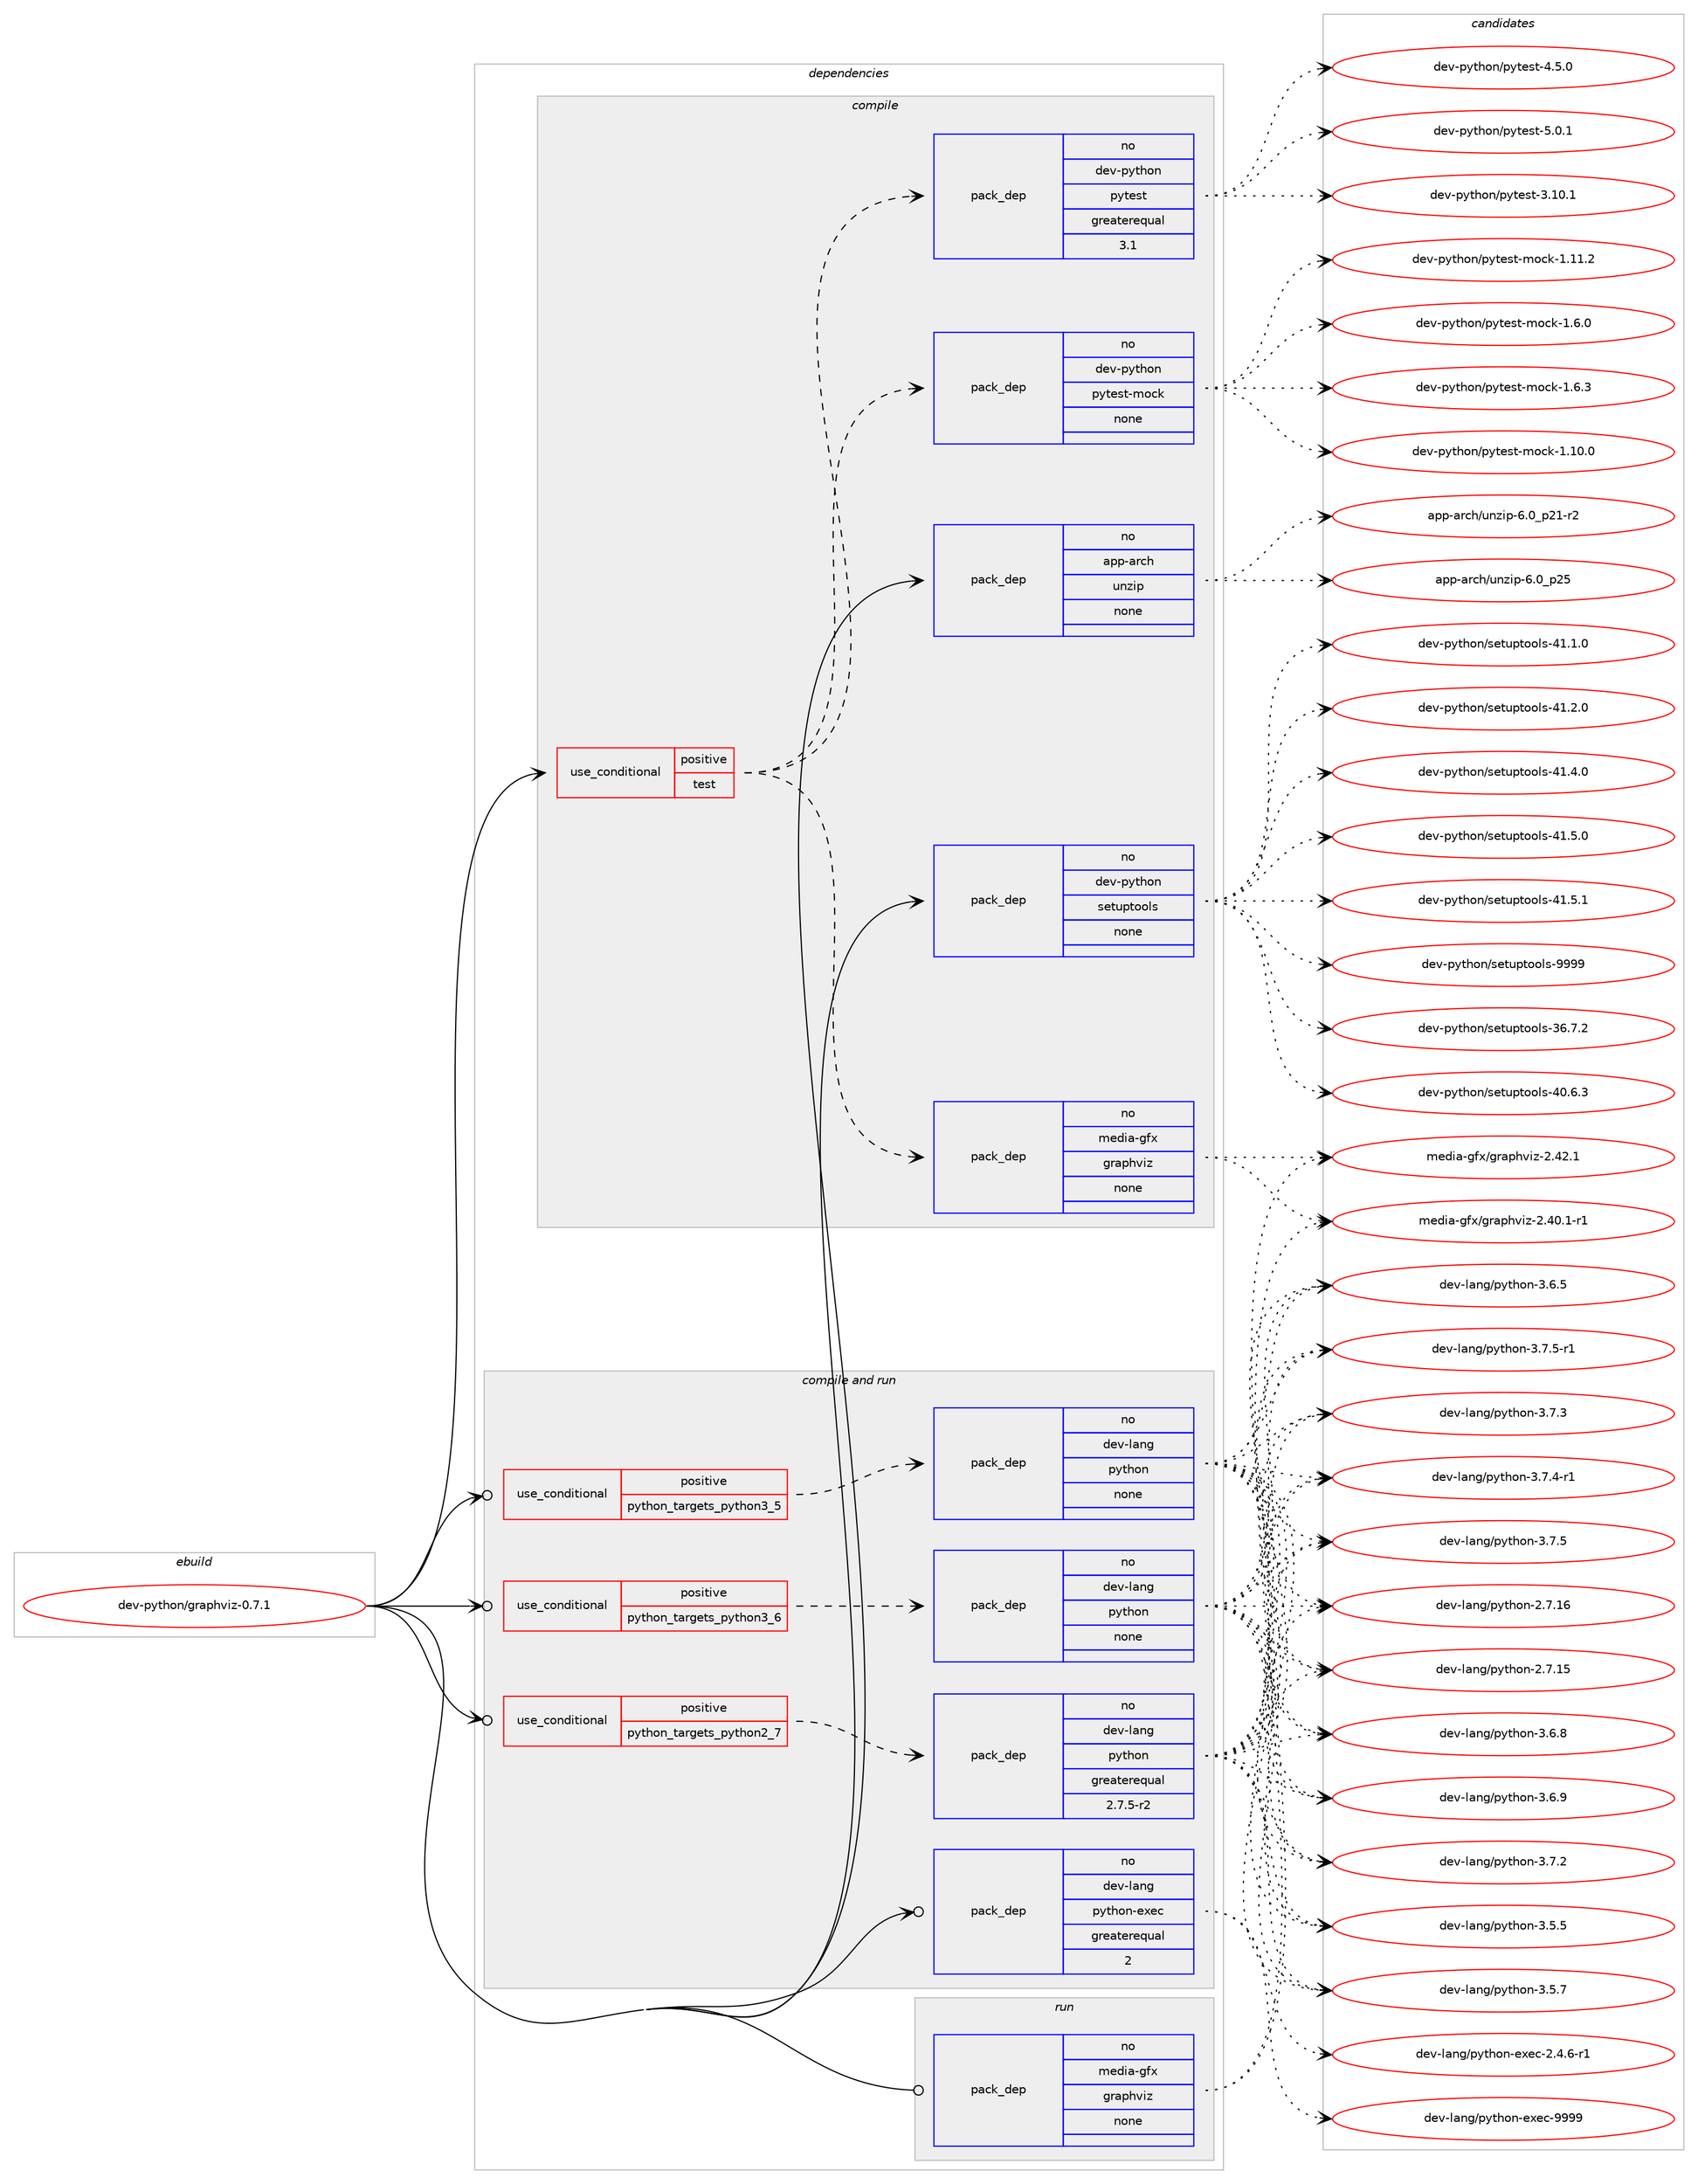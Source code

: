 digraph prolog {

# *************
# Graph options
# *************

newrank=true;
concentrate=true;
compound=true;
graph [rankdir=LR,fontname=Helvetica,fontsize=10,ranksep=1.5];#, ranksep=2.5, nodesep=0.2];
edge  [arrowhead=vee];
node  [fontname=Helvetica,fontsize=10];

# **********
# The ebuild
# **********

subgraph cluster_leftcol {
color=gray;
rank=same;
label=<<i>ebuild</i>>;
id [label="dev-python/graphviz-0.7.1", color=red, width=4, href="../dev-python/graphviz-0.7.1.svg"];
}

# ****************
# The dependencies
# ****************

subgraph cluster_midcol {
color=gray;
label=<<i>dependencies</i>>;
subgraph cluster_compile {
fillcolor="#eeeeee";
style=filled;
label=<<i>compile</i>>;
subgraph cond140215 {
dependency607458 [label=<<TABLE BORDER="0" CELLBORDER="1" CELLSPACING="0" CELLPADDING="4"><TR><TD ROWSPAN="3" CELLPADDING="10">use_conditional</TD></TR><TR><TD>positive</TD></TR><TR><TD>test</TD></TR></TABLE>>, shape=none, color=red];
subgraph pack455445 {
dependency607459 [label=<<TABLE BORDER="0" CELLBORDER="1" CELLSPACING="0" CELLPADDING="4" WIDTH="220"><TR><TD ROWSPAN="6" CELLPADDING="30">pack_dep</TD></TR><TR><TD WIDTH="110">no</TD></TR><TR><TD>media-gfx</TD></TR><TR><TD>graphviz</TD></TR><TR><TD>none</TD></TR><TR><TD></TD></TR></TABLE>>, shape=none, color=blue];
}
dependency607458:e -> dependency607459:w [weight=20,style="dashed",arrowhead="vee"];
subgraph pack455446 {
dependency607460 [label=<<TABLE BORDER="0" CELLBORDER="1" CELLSPACING="0" CELLPADDING="4" WIDTH="220"><TR><TD ROWSPAN="6" CELLPADDING="30">pack_dep</TD></TR><TR><TD WIDTH="110">no</TD></TR><TR><TD>dev-python</TD></TR><TR><TD>pytest</TD></TR><TR><TD>greaterequal</TD></TR><TR><TD>3.1</TD></TR></TABLE>>, shape=none, color=blue];
}
dependency607458:e -> dependency607460:w [weight=20,style="dashed",arrowhead="vee"];
subgraph pack455447 {
dependency607461 [label=<<TABLE BORDER="0" CELLBORDER="1" CELLSPACING="0" CELLPADDING="4" WIDTH="220"><TR><TD ROWSPAN="6" CELLPADDING="30">pack_dep</TD></TR><TR><TD WIDTH="110">no</TD></TR><TR><TD>dev-python</TD></TR><TR><TD>pytest-mock</TD></TR><TR><TD>none</TD></TR><TR><TD></TD></TR></TABLE>>, shape=none, color=blue];
}
dependency607458:e -> dependency607461:w [weight=20,style="dashed",arrowhead="vee"];
}
id:e -> dependency607458:w [weight=20,style="solid",arrowhead="vee"];
subgraph pack455448 {
dependency607462 [label=<<TABLE BORDER="0" CELLBORDER="1" CELLSPACING="0" CELLPADDING="4" WIDTH="220"><TR><TD ROWSPAN="6" CELLPADDING="30">pack_dep</TD></TR><TR><TD WIDTH="110">no</TD></TR><TR><TD>app-arch</TD></TR><TR><TD>unzip</TD></TR><TR><TD>none</TD></TR><TR><TD></TD></TR></TABLE>>, shape=none, color=blue];
}
id:e -> dependency607462:w [weight=20,style="solid",arrowhead="vee"];
subgraph pack455449 {
dependency607463 [label=<<TABLE BORDER="0" CELLBORDER="1" CELLSPACING="0" CELLPADDING="4" WIDTH="220"><TR><TD ROWSPAN="6" CELLPADDING="30">pack_dep</TD></TR><TR><TD WIDTH="110">no</TD></TR><TR><TD>dev-python</TD></TR><TR><TD>setuptools</TD></TR><TR><TD>none</TD></TR><TR><TD></TD></TR></TABLE>>, shape=none, color=blue];
}
id:e -> dependency607463:w [weight=20,style="solid",arrowhead="vee"];
}
subgraph cluster_compileandrun {
fillcolor="#eeeeee";
style=filled;
label=<<i>compile and run</i>>;
subgraph cond140216 {
dependency607464 [label=<<TABLE BORDER="0" CELLBORDER="1" CELLSPACING="0" CELLPADDING="4"><TR><TD ROWSPAN="3" CELLPADDING="10">use_conditional</TD></TR><TR><TD>positive</TD></TR><TR><TD>python_targets_python2_7</TD></TR></TABLE>>, shape=none, color=red];
subgraph pack455450 {
dependency607465 [label=<<TABLE BORDER="0" CELLBORDER="1" CELLSPACING="0" CELLPADDING="4" WIDTH="220"><TR><TD ROWSPAN="6" CELLPADDING="30">pack_dep</TD></TR><TR><TD WIDTH="110">no</TD></TR><TR><TD>dev-lang</TD></TR><TR><TD>python</TD></TR><TR><TD>greaterequal</TD></TR><TR><TD>2.7.5-r2</TD></TR></TABLE>>, shape=none, color=blue];
}
dependency607464:e -> dependency607465:w [weight=20,style="dashed",arrowhead="vee"];
}
id:e -> dependency607464:w [weight=20,style="solid",arrowhead="odotvee"];
subgraph cond140217 {
dependency607466 [label=<<TABLE BORDER="0" CELLBORDER="1" CELLSPACING="0" CELLPADDING="4"><TR><TD ROWSPAN="3" CELLPADDING="10">use_conditional</TD></TR><TR><TD>positive</TD></TR><TR><TD>python_targets_python3_5</TD></TR></TABLE>>, shape=none, color=red];
subgraph pack455451 {
dependency607467 [label=<<TABLE BORDER="0" CELLBORDER="1" CELLSPACING="0" CELLPADDING="4" WIDTH="220"><TR><TD ROWSPAN="6" CELLPADDING="30">pack_dep</TD></TR><TR><TD WIDTH="110">no</TD></TR><TR><TD>dev-lang</TD></TR><TR><TD>python</TD></TR><TR><TD>none</TD></TR><TR><TD></TD></TR></TABLE>>, shape=none, color=blue];
}
dependency607466:e -> dependency607467:w [weight=20,style="dashed",arrowhead="vee"];
}
id:e -> dependency607466:w [weight=20,style="solid",arrowhead="odotvee"];
subgraph cond140218 {
dependency607468 [label=<<TABLE BORDER="0" CELLBORDER="1" CELLSPACING="0" CELLPADDING="4"><TR><TD ROWSPAN="3" CELLPADDING="10">use_conditional</TD></TR><TR><TD>positive</TD></TR><TR><TD>python_targets_python3_6</TD></TR></TABLE>>, shape=none, color=red];
subgraph pack455452 {
dependency607469 [label=<<TABLE BORDER="0" CELLBORDER="1" CELLSPACING="0" CELLPADDING="4" WIDTH="220"><TR><TD ROWSPAN="6" CELLPADDING="30">pack_dep</TD></TR><TR><TD WIDTH="110">no</TD></TR><TR><TD>dev-lang</TD></TR><TR><TD>python</TD></TR><TR><TD>none</TD></TR><TR><TD></TD></TR></TABLE>>, shape=none, color=blue];
}
dependency607468:e -> dependency607469:w [weight=20,style="dashed",arrowhead="vee"];
}
id:e -> dependency607468:w [weight=20,style="solid",arrowhead="odotvee"];
subgraph pack455453 {
dependency607470 [label=<<TABLE BORDER="0" CELLBORDER="1" CELLSPACING="0" CELLPADDING="4" WIDTH="220"><TR><TD ROWSPAN="6" CELLPADDING="30">pack_dep</TD></TR><TR><TD WIDTH="110">no</TD></TR><TR><TD>dev-lang</TD></TR><TR><TD>python-exec</TD></TR><TR><TD>greaterequal</TD></TR><TR><TD>2</TD></TR></TABLE>>, shape=none, color=blue];
}
id:e -> dependency607470:w [weight=20,style="solid",arrowhead="odotvee"];
}
subgraph cluster_run {
fillcolor="#eeeeee";
style=filled;
label=<<i>run</i>>;
subgraph pack455454 {
dependency607471 [label=<<TABLE BORDER="0" CELLBORDER="1" CELLSPACING="0" CELLPADDING="4" WIDTH="220"><TR><TD ROWSPAN="6" CELLPADDING="30">pack_dep</TD></TR><TR><TD WIDTH="110">no</TD></TR><TR><TD>media-gfx</TD></TR><TR><TD>graphviz</TD></TR><TR><TD>none</TD></TR><TR><TD></TD></TR></TABLE>>, shape=none, color=blue];
}
id:e -> dependency607471:w [weight=20,style="solid",arrowhead="odot"];
}
}

# **************
# The candidates
# **************

subgraph cluster_choices {
rank=same;
color=gray;
label=<<i>candidates</i>>;

subgraph choice455445 {
color=black;
nodesep=1;
choice10910110010597451031021204710311497112104118105122455046524846494511449 [label="media-gfx/graphviz-2.40.1-r1", color=red, width=4,href="../media-gfx/graphviz-2.40.1-r1.svg"];
choice1091011001059745103102120471031149711210411810512245504652504649 [label="media-gfx/graphviz-2.42.1", color=red, width=4,href="../media-gfx/graphviz-2.42.1.svg"];
dependency607459:e -> choice10910110010597451031021204710311497112104118105122455046524846494511449:w [style=dotted,weight="100"];
dependency607459:e -> choice1091011001059745103102120471031149711210411810512245504652504649:w [style=dotted,weight="100"];
}
subgraph choice455446 {
color=black;
nodesep=1;
choice100101118451121211161041111104711212111610111511645514649484649 [label="dev-python/pytest-3.10.1", color=red, width=4,href="../dev-python/pytest-3.10.1.svg"];
choice1001011184511212111610411111047112121116101115116455246534648 [label="dev-python/pytest-4.5.0", color=red, width=4,href="../dev-python/pytest-4.5.0.svg"];
choice1001011184511212111610411111047112121116101115116455346484649 [label="dev-python/pytest-5.0.1", color=red, width=4,href="../dev-python/pytest-5.0.1.svg"];
dependency607460:e -> choice100101118451121211161041111104711212111610111511645514649484649:w [style=dotted,weight="100"];
dependency607460:e -> choice1001011184511212111610411111047112121116101115116455246534648:w [style=dotted,weight="100"];
dependency607460:e -> choice1001011184511212111610411111047112121116101115116455346484649:w [style=dotted,weight="100"];
}
subgraph choice455447 {
color=black;
nodesep=1;
choice1001011184511212111610411111047112121116101115116451091119910745494649484648 [label="dev-python/pytest-mock-1.10.0", color=red, width=4,href="../dev-python/pytest-mock-1.10.0.svg"];
choice1001011184511212111610411111047112121116101115116451091119910745494649494650 [label="dev-python/pytest-mock-1.11.2", color=red, width=4,href="../dev-python/pytest-mock-1.11.2.svg"];
choice10010111845112121116104111110471121211161011151164510911199107454946544648 [label="dev-python/pytest-mock-1.6.0", color=red, width=4,href="../dev-python/pytest-mock-1.6.0.svg"];
choice10010111845112121116104111110471121211161011151164510911199107454946544651 [label="dev-python/pytest-mock-1.6.3", color=red, width=4,href="../dev-python/pytest-mock-1.6.3.svg"];
dependency607461:e -> choice1001011184511212111610411111047112121116101115116451091119910745494649484648:w [style=dotted,weight="100"];
dependency607461:e -> choice1001011184511212111610411111047112121116101115116451091119910745494649494650:w [style=dotted,weight="100"];
dependency607461:e -> choice10010111845112121116104111110471121211161011151164510911199107454946544648:w [style=dotted,weight="100"];
dependency607461:e -> choice10010111845112121116104111110471121211161011151164510911199107454946544651:w [style=dotted,weight="100"];
}
subgraph choice455448 {
color=black;
nodesep=1;
choice9711211245971149910447117110122105112455446489511250494511450 [label="app-arch/unzip-6.0_p21-r2", color=red, width=4,href="../app-arch/unzip-6.0_p21-r2.svg"];
choice971121124597114991044711711012210511245544648951125053 [label="app-arch/unzip-6.0_p25", color=red, width=4,href="../app-arch/unzip-6.0_p25.svg"];
dependency607462:e -> choice9711211245971149910447117110122105112455446489511250494511450:w [style=dotted,weight="100"];
dependency607462:e -> choice971121124597114991044711711012210511245544648951125053:w [style=dotted,weight="100"];
}
subgraph choice455449 {
color=black;
nodesep=1;
choice100101118451121211161041111104711510111611711211611111110811545515446554650 [label="dev-python/setuptools-36.7.2", color=red, width=4,href="../dev-python/setuptools-36.7.2.svg"];
choice100101118451121211161041111104711510111611711211611111110811545524846544651 [label="dev-python/setuptools-40.6.3", color=red, width=4,href="../dev-python/setuptools-40.6.3.svg"];
choice100101118451121211161041111104711510111611711211611111110811545524946494648 [label="dev-python/setuptools-41.1.0", color=red, width=4,href="../dev-python/setuptools-41.1.0.svg"];
choice100101118451121211161041111104711510111611711211611111110811545524946504648 [label="dev-python/setuptools-41.2.0", color=red, width=4,href="../dev-python/setuptools-41.2.0.svg"];
choice100101118451121211161041111104711510111611711211611111110811545524946524648 [label="dev-python/setuptools-41.4.0", color=red, width=4,href="../dev-python/setuptools-41.4.0.svg"];
choice100101118451121211161041111104711510111611711211611111110811545524946534648 [label="dev-python/setuptools-41.5.0", color=red, width=4,href="../dev-python/setuptools-41.5.0.svg"];
choice100101118451121211161041111104711510111611711211611111110811545524946534649 [label="dev-python/setuptools-41.5.1", color=red, width=4,href="../dev-python/setuptools-41.5.1.svg"];
choice10010111845112121116104111110471151011161171121161111111081154557575757 [label="dev-python/setuptools-9999", color=red, width=4,href="../dev-python/setuptools-9999.svg"];
dependency607463:e -> choice100101118451121211161041111104711510111611711211611111110811545515446554650:w [style=dotted,weight="100"];
dependency607463:e -> choice100101118451121211161041111104711510111611711211611111110811545524846544651:w [style=dotted,weight="100"];
dependency607463:e -> choice100101118451121211161041111104711510111611711211611111110811545524946494648:w [style=dotted,weight="100"];
dependency607463:e -> choice100101118451121211161041111104711510111611711211611111110811545524946504648:w [style=dotted,weight="100"];
dependency607463:e -> choice100101118451121211161041111104711510111611711211611111110811545524946524648:w [style=dotted,weight="100"];
dependency607463:e -> choice100101118451121211161041111104711510111611711211611111110811545524946534648:w [style=dotted,weight="100"];
dependency607463:e -> choice100101118451121211161041111104711510111611711211611111110811545524946534649:w [style=dotted,weight="100"];
dependency607463:e -> choice10010111845112121116104111110471151011161171121161111111081154557575757:w [style=dotted,weight="100"];
}
subgraph choice455450 {
color=black;
nodesep=1;
choice10010111845108971101034711212111610411111045504655464953 [label="dev-lang/python-2.7.15", color=red, width=4,href="../dev-lang/python-2.7.15.svg"];
choice10010111845108971101034711212111610411111045504655464954 [label="dev-lang/python-2.7.16", color=red, width=4,href="../dev-lang/python-2.7.16.svg"];
choice100101118451089711010347112121116104111110455146534653 [label="dev-lang/python-3.5.5", color=red, width=4,href="../dev-lang/python-3.5.5.svg"];
choice100101118451089711010347112121116104111110455146534655 [label="dev-lang/python-3.5.7", color=red, width=4,href="../dev-lang/python-3.5.7.svg"];
choice100101118451089711010347112121116104111110455146544653 [label="dev-lang/python-3.6.5", color=red, width=4,href="../dev-lang/python-3.6.5.svg"];
choice100101118451089711010347112121116104111110455146544656 [label="dev-lang/python-3.6.8", color=red, width=4,href="../dev-lang/python-3.6.8.svg"];
choice100101118451089711010347112121116104111110455146544657 [label="dev-lang/python-3.6.9", color=red, width=4,href="../dev-lang/python-3.6.9.svg"];
choice100101118451089711010347112121116104111110455146554650 [label="dev-lang/python-3.7.2", color=red, width=4,href="../dev-lang/python-3.7.2.svg"];
choice100101118451089711010347112121116104111110455146554651 [label="dev-lang/python-3.7.3", color=red, width=4,href="../dev-lang/python-3.7.3.svg"];
choice1001011184510897110103471121211161041111104551465546524511449 [label="dev-lang/python-3.7.4-r1", color=red, width=4,href="../dev-lang/python-3.7.4-r1.svg"];
choice100101118451089711010347112121116104111110455146554653 [label="dev-lang/python-3.7.5", color=red, width=4,href="../dev-lang/python-3.7.5.svg"];
choice1001011184510897110103471121211161041111104551465546534511449 [label="dev-lang/python-3.7.5-r1", color=red, width=4,href="../dev-lang/python-3.7.5-r1.svg"];
dependency607465:e -> choice10010111845108971101034711212111610411111045504655464953:w [style=dotted,weight="100"];
dependency607465:e -> choice10010111845108971101034711212111610411111045504655464954:w [style=dotted,weight="100"];
dependency607465:e -> choice100101118451089711010347112121116104111110455146534653:w [style=dotted,weight="100"];
dependency607465:e -> choice100101118451089711010347112121116104111110455146534655:w [style=dotted,weight="100"];
dependency607465:e -> choice100101118451089711010347112121116104111110455146544653:w [style=dotted,weight="100"];
dependency607465:e -> choice100101118451089711010347112121116104111110455146544656:w [style=dotted,weight="100"];
dependency607465:e -> choice100101118451089711010347112121116104111110455146544657:w [style=dotted,weight="100"];
dependency607465:e -> choice100101118451089711010347112121116104111110455146554650:w [style=dotted,weight="100"];
dependency607465:e -> choice100101118451089711010347112121116104111110455146554651:w [style=dotted,weight="100"];
dependency607465:e -> choice1001011184510897110103471121211161041111104551465546524511449:w [style=dotted,weight="100"];
dependency607465:e -> choice100101118451089711010347112121116104111110455146554653:w [style=dotted,weight="100"];
dependency607465:e -> choice1001011184510897110103471121211161041111104551465546534511449:w [style=dotted,weight="100"];
}
subgraph choice455451 {
color=black;
nodesep=1;
choice10010111845108971101034711212111610411111045504655464953 [label="dev-lang/python-2.7.15", color=red, width=4,href="../dev-lang/python-2.7.15.svg"];
choice10010111845108971101034711212111610411111045504655464954 [label="dev-lang/python-2.7.16", color=red, width=4,href="../dev-lang/python-2.7.16.svg"];
choice100101118451089711010347112121116104111110455146534653 [label="dev-lang/python-3.5.5", color=red, width=4,href="../dev-lang/python-3.5.5.svg"];
choice100101118451089711010347112121116104111110455146534655 [label="dev-lang/python-3.5.7", color=red, width=4,href="../dev-lang/python-3.5.7.svg"];
choice100101118451089711010347112121116104111110455146544653 [label="dev-lang/python-3.6.5", color=red, width=4,href="../dev-lang/python-3.6.5.svg"];
choice100101118451089711010347112121116104111110455146544656 [label="dev-lang/python-3.6.8", color=red, width=4,href="../dev-lang/python-3.6.8.svg"];
choice100101118451089711010347112121116104111110455146544657 [label="dev-lang/python-3.6.9", color=red, width=4,href="../dev-lang/python-3.6.9.svg"];
choice100101118451089711010347112121116104111110455146554650 [label="dev-lang/python-3.7.2", color=red, width=4,href="../dev-lang/python-3.7.2.svg"];
choice100101118451089711010347112121116104111110455146554651 [label="dev-lang/python-3.7.3", color=red, width=4,href="../dev-lang/python-3.7.3.svg"];
choice1001011184510897110103471121211161041111104551465546524511449 [label="dev-lang/python-3.7.4-r1", color=red, width=4,href="../dev-lang/python-3.7.4-r1.svg"];
choice100101118451089711010347112121116104111110455146554653 [label="dev-lang/python-3.7.5", color=red, width=4,href="../dev-lang/python-3.7.5.svg"];
choice1001011184510897110103471121211161041111104551465546534511449 [label="dev-lang/python-3.7.5-r1", color=red, width=4,href="../dev-lang/python-3.7.5-r1.svg"];
dependency607467:e -> choice10010111845108971101034711212111610411111045504655464953:w [style=dotted,weight="100"];
dependency607467:e -> choice10010111845108971101034711212111610411111045504655464954:w [style=dotted,weight="100"];
dependency607467:e -> choice100101118451089711010347112121116104111110455146534653:w [style=dotted,weight="100"];
dependency607467:e -> choice100101118451089711010347112121116104111110455146534655:w [style=dotted,weight="100"];
dependency607467:e -> choice100101118451089711010347112121116104111110455146544653:w [style=dotted,weight="100"];
dependency607467:e -> choice100101118451089711010347112121116104111110455146544656:w [style=dotted,weight="100"];
dependency607467:e -> choice100101118451089711010347112121116104111110455146544657:w [style=dotted,weight="100"];
dependency607467:e -> choice100101118451089711010347112121116104111110455146554650:w [style=dotted,weight="100"];
dependency607467:e -> choice100101118451089711010347112121116104111110455146554651:w [style=dotted,weight="100"];
dependency607467:e -> choice1001011184510897110103471121211161041111104551465546524511449:w [style=dotted,weight="100"];
dependency607467:e -> choice100101118451089711010347112121116104111110455146554653:w [style=dotted,weight="100"];
dependency607467:e -> choice1001011184510897110103471121211161041111104551465546534511449:w [style=dotted,weight="100"];
}
subgraph choice455452 {
color=black;
nodesep=1;
choice10010111845108971101034711212111610411111045504655464953 [label="dev-lang/python-2.7.15", color=red, width=4,href="../dev-lang/python-2.7.15.svg"];
choice10010111845108971101034711212111610411111045504655464954 [label="dev-lang/python-2.7.16", color=red, width=4,href="../dev-lang/python-2.7.16.svg"];
choice100101118451089711010347112121116104111110455146534653 [label="dev-lang/python-3.5.5", color=red, width=4,href="../dev-lang/python-3.5.5.svg"];
choice100101118451089711010347112121116104111110455146534655 [label="dev-lang/python-3.5.7", color=red, width=4,href="../dev-lang/python-3.5.7.svg"];
choice100101118451089711010347112121116104111110455146544653 [label="dev-lang/python-3.6.5", color=red, width=4,href="../dev-lang/python-3.6.5.svg"];
choice100101118451089711010347112121116104111110455146544656 [label="dev-lang/python-3.6.8", color=red, width=4,href="../dev-lang/python-3.6.8.svg"];
choice100101118451089711010347112121116104111110455146544657 [label="dev-lang/python-3.6.9", color=red, width=4,href="../dev-lang/python-3.6.9.svg"];
choice100101118451089711010347112121116104111110455146554650 [label="dev-lang/python-3.7.2", color=red, width=4,href="../dev-lang/python-3.7.2.svg"];
choice100101118451089711010347112121116104111110455146554651 [label="dev-lang/python-3.7.3", color=red, width=4,href="../dev-lang/python-3.7.3.svg"];
choice1001011184510897110103471121211161041111104551465546524511449 [label="dev-lang/python-3.7.4-r1", color=red, width=4,href="../dev-lang/python-3.7.4-r1.svg"];
choice100101118451089711010347112121116104111110455146554653 [label="dev-lang/python-3.7.5", color=red, width=4,href="../dev-lang/python-3.7.5.svg"];
choice1001011184510897110103471121211161041111104551465546534511449 [label="dev-lang/python-3.7.5-r1", color=red, width=4,href="../dev-lang/python-3.7.5-r1.svg"];
dependency607469:e -> choice10010111845108971101034711212111610411111045504655464953:w [style=dotted,weight="100"];
dependency607469:e -> choice10010111845108971101034711212111610411111045504655464954:w [style=dotted,weight="100"];
dependency607469:e -> choice100101118451089711010347112121116104111110455146534653:w [style=dotted,weight="100"];
dependency607469:e -> choice100101118451089711010347112121116104111110455146534655:w [style=dotted,weight="100"];
dependency607469:e -> choice100101118451089711010347112121116104111110455146544653:w [style=dotted,weight="100"];
dependency607469:e -> choice100101118451089711010347112121116104111110455146544656:w [style=dotted,weight="100"];
dependency607469:e -> choice100101118451089711010347112121116104111110455146544657:w [style=dotted,weight="100"];
dependency607469:e -> choice100101118451089711010347112121116104111110455146554650:w [style=dotted,weight="100"];
dependency607469:e -> choice100101118451089711010347112121116104111110455146554651:w [style=dotted,weight="100"];
dependency607469:e -> choice1001011184510897110103471121211161041111104551465546524511449:w [style=dotted,weight="100"];
dependency607469:e -> choice100101118451089711010347112121116104111110455146554653:w [style=dotted,weight="100"];
dependency607469:e -> choice1001011184510897110103471121211161041111104551465546534511449:w [style=dotted,weight="100"];
}
subgraph choice455453 {
color=black;
nodesep=1;
choice10010111845108971101034711212111610411111045101120101994550465246544511449 [label="dev-lang/python-exec-2.4.6-r1", color=red, width=4,href="../dev-lang/python-exec-2.4.6-r1.svg"];
choice10010111845108971101034711212111610411111045101120101994557575757 [label="dev-lang/python-exec-9999", color=red, width=4,href="../dev-lang/python-exec-9999.svg"];
dependency607470:e -> choice10010111845108971101034711212111610411111045101120101994550465246544511449:w [style=dotted,weight="100"];
dependency607470:e -> choice10010111845108971101034711212111610411111045101120101994557575757:w [style=dotted,weight="100"];
}
subgraph choice455454 {
color=black;
nodesep=1;
choice10910110010597451031021204710311497112104118105122455046524846494511449 [label="media-gfx/graphviz-2.40.1-r1", color=red, width=4,href="../media-gfx/graphviz-2.40.1-r1.svg"];
choice1091011001059745103102120471031149711210411810512245504652504649 [label="media-gfx/graphviz-2.42.1", color=red, width=4,href="../media-gfx/graphviz-2.42.1.svg"];
dependency607471:e -> choice10910110010597451031021204710311497112104118105122455046524846494511449:w [style=dotted,weight="100"];
dependency607471:e -> choice1091011001059745103102120471031149711210411810512245504652504649:w [style=dotted,weight="100"];
}
}

}
